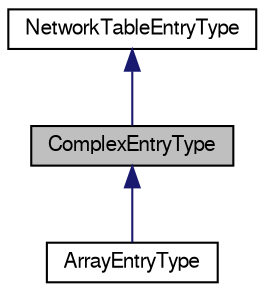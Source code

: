 digraph "ComplexEntryType"
{
  bgcolor="transparent";
  edge [fontname="FreeSans",fontsize="10",labelfontname="FreeSans",labelfontsize="10"];
  node [fontname="FreeSans",fontsize="10",shape=record];
  Node1 [label="ComplexEntryType",height=0.2,width=0.4,color="black", fillcolor="grey75", style="filled" fontcolor="black"];
  Node2 -> Node1 [dir="back",color="midnightblue",fontsize="10",style="solid",fontname="FreeSans"];
  Node2 [label="NetworkTableEntryType",height=0.2,width=0.4,color="black",URL="$class_network_table_entry_type.html"];
  Node1 -> Node3 [dir="back",color="midnightblue",fontsize="10",style="solid",fontname="FreeSans"];
  Node3 [label="ArrayEntryType",height=0.2,width=0.4,color="black",URL="$class_array_entry_type.html"];
}
